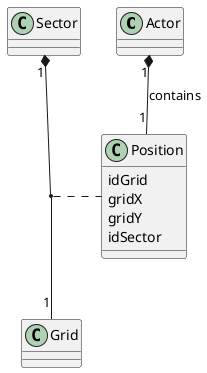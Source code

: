 @startuml
class Actor
class Grid
class Sector
class Position

Sector "1" *-- "1" Grid
(Sector, Grid) .. Position
Actor "1" *-- "1" Position: contains

Position : idGrid
Position : gridX
Position : gridY
Position : idSector
@enduml